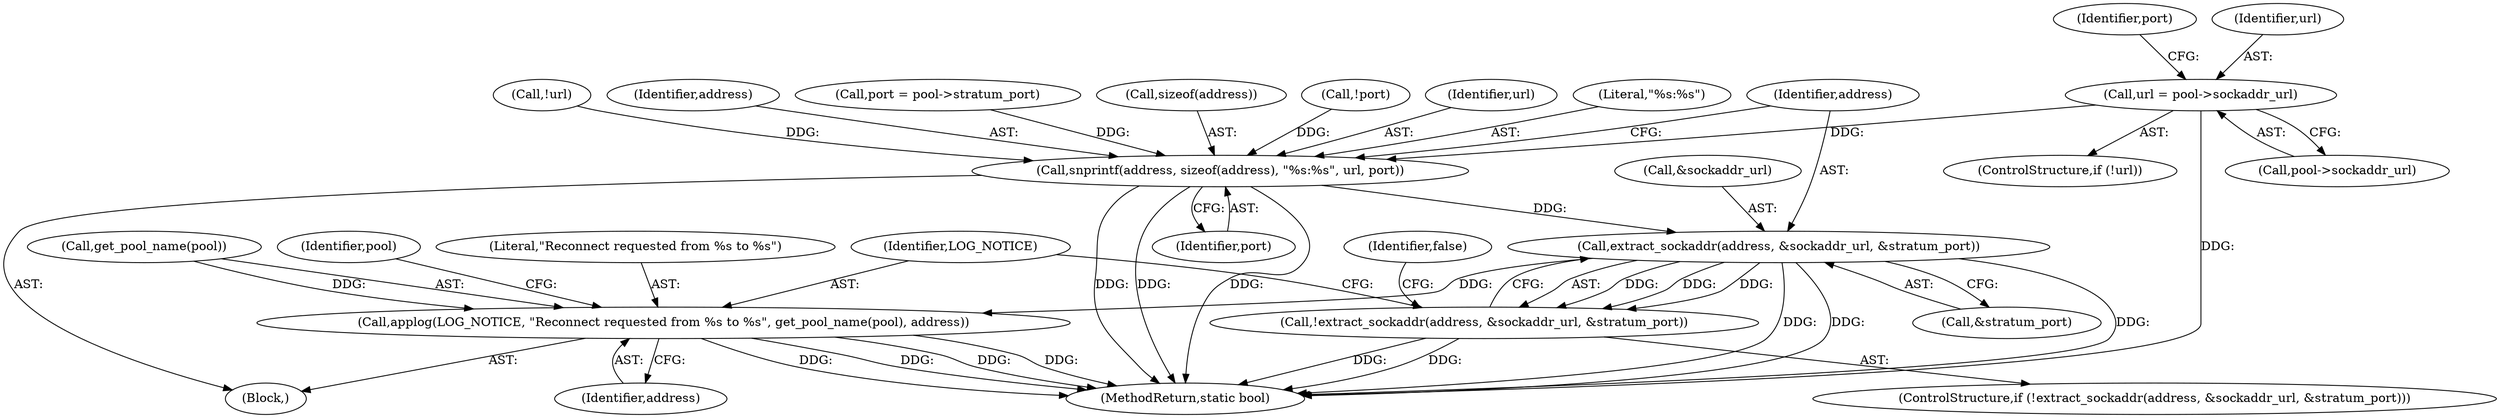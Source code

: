 digraph "0_sgminer_78cc408369bdbbd440196c93574098d1482efbce@pointer" {
"1000130" [label="(Call,url = pool->sockaddr_url)"];
"1000151" [label="(Call,snprintf(address, sizeof(address), \"%s:%s\", url, port))"];
"1000160" [label="(Call,extract_sockaddr(address, &sockaddr_url, &stratum_port))"];
"1000159" [label="(Call,!extract_sockaddr(address, &sockaddr_url, &stratum_port))"];
"1000168" [label="(Call,applog(LOG_NOTICE, \"Reconnect requested from %s to %s\", get_pool_name(pool), address))"];
"1000157" [label="(Identifier,port)"];
"1000175" [label="(Identifier,pool)"];
"1000162" [label="(Call,&sockaddr_url)"];
"1000153" [label="(Call,sizeof(address))"];
"1000156" [label="(Identifier,url)"];
"1000168" [label="(Call,applog(LOG_NOTICE, \"Reconnect requested from %s to %s\", get_pool_name(pool), address))"];
"1000155" [label="(Literal,\"%s:%s\")"];
"1000173" [label="(Identifier,address)"];
"1000136" [label="(Identifier,port)"];
"1000170" [label="(Literal,\"Reconnect requested from %s to %s\")"];
"1000161" [label="(Identifier,address)"];
"1000151" [label="(Call,snprintf(address, sizeof(address), \"%s:%s\", url, port))"];
"1000164" [label="(Call,&stratum_port)"];
"1000160" [label="(Call,extract_sockaddr(address, &sockaddr_url, &stratum_port))"];
"1000169" [label="(Identifier,LOG_NOTICE)"];
"1000131" [label="(Identifier,url)"];
"1000230" [label="(MethodReturn,static bool)"];
"1000104" [label="(Block,)"];
"1000128" [label="(Call,!url)"];
"1000152" [label="(Identifier,address)"];
"1000132" [label="(Call,pool->sockaddr_url)"];
"1000158" [label="(ControlStructure,if (!extract_sockaddr(address, &sockaddr_url, &stratum_port)))"];
"1000167" [label="(Identifier,false)"];
"1000127" [label="(ControlStructure,if (!url))"];
"1000146" [label="(Call,port = pool->stratum_port)"];
"1000171" [label="(Call,get_pool_name(pool))"];
"1000130" [label="(Call,url = pool->sockaddr_url)"];
"1000159" [label="(Call,!extract_sockaddr(address, &sockaddr_url, &stratum_port))"];
"1000144" [label="(Call,!port)"];
"1000130" -> "1000127"  [label="AST: "];
"1000130" -> "1000132"  [label="CFG: "];
"1000131" -> "1000130"  [label="AST: "];
"1000132" -> "1000130"  [label="AST: "];
"1000136" -> "1000130"  [label="CFG: "];
"1000130" -> "1000230"  [label="DDG: "];
"1000130" -> "1000151"  [label="DDG: "];
"1000151" -> "1000104"  [label="AST: "];
"1000151" -> "1000157"  [label="CFG: "];
"1000152" -> "1000151"  [label="AST: "];
"1000153" -> "1000151"  [label="AST: "];
"1000155" -> "1000151"  [label="AST: "];
"1000156" -> "1000151"  [label="AST: "];
"1000157" -> "1000151"  [label="AST: "];
"1000161" -> "1000151"  [label="CFG: "];
"1000151" -> "1000230"  [label="DDG: "];
"1000151" -> "1000230"  [label="DDG: "];
"1000151" -> "1000230"  [label="DDG: "];
"1000128" -> "1000151"  [label="DDG: "];
"1000144" -> "1000151"  [label="DDG: "];
"1000146" -> "1000151"  [label="DDG: "];
"1000151" -> "1000160"  [label="DDG: "];
"1000160" -> "1000159"  [label="AST: "];
"1000160" -> "1000164"  [label="CFG: "];
"1000161" -> "1000160"  [label="AST: "];
"1000162" -> "1000160"  [label="AST: "];
"1000164" -> "1000160"  [label="AST: "];
"1000159" -> "1000160"  [label="CFG: "];
"1000160" -> "1000230"  [label="DDG: "];
"1000160" -> "1000230"  [label="DDG: "];
"1000160" -> "1000230"  [label="DDG: "];
"1000160" -> "1000159"  [label="DDG: "];
"1000160" -> "1000159"  [label="DDG: "];
"1000160" -> "1000159"  [label="DDG: "];
"1000160" -> "1000168"  [label="DDG: "];
"1000159" -> "1000158"  [label="AST: "];
"1000167" -> "1000159"  [label="CFG: "];
"1000169" -> "1000159"  [label="CFG: "];
"1000159" -> "1000230"  [label="DDG: "];
"1000159" -> "1000230"  [label="DDG: "];
"1000168" -> "1000104"  [label="AST: "];
"1000168" -> "1000173"  [label="CFG: "];
"1000169" -> "1000168"  [label="AST: "];
"1000170" -> "1000168"  [label="AST: "];
"1000171" -> "1000168"  [label="AST: "];
"1000173" -> "1000168"  [label="AST: "];
"1000175" -> "1000168"  [label="CFG: "];
"1000168" -> "1000230"  [label="DDG: "];
"1000168" -> "1000230"  [label="DDG: "];
"1000168" -> "1000230"  [label="DDG: "];
"1000168" -> "1000230"  [label="DDG: "];
"1000171" -> "1000168"  [label="DDG: "];
}
